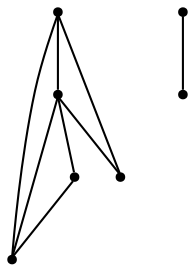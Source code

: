 graph {
  node [shape=point,comment="{\"directed\":false,\"doi\":\"10.1007/3-540-44541-2_25\",\"figure\":\"? (1)\"}"]

  v0 [pos="955.2500089009604,2110.821428753081"]
  v1 [pos="817.0000076293946,1938.0714325677782"]
  v2 [pos="817.0000076293945,2283.5714567275277"]
  v3 [pos="834.2500050862631,2145.3214236668177"]
  v4 [pos="920.7500298817954,2214.5714669000536"]
  v5 [pos="713.2499853769939,2007.3214122227264"]
  v6 [pos="678.7499904632568,2110.821428753081"]

  v2 -- v0 [id="-3",pos="817.0000076293945,2283.5714567275277 1024.2374420166016,2283.546438671294 1024.2374420166016,2283.546438671294 1024.2374420166016,2283.546438671294 1024.2374420166016,2110.863104320708 1024.2374420166016,2110.863104320708 1024.2374420166016,2110.863104320708 955.2500089009604,2110.821428753081 955.2500089009604,2110.821428753081 955.2500089009604,2110.821428753081"]
  v0 -- v6 [id="-5",pos="955.2500089009604,2110.821428753081 955.1625569661459,1800.0340688796273 955.1625569661459,1800.0340688796273 955.1625569661459,1800.0340688796273 678.8708368937175,1800.0340688796273 678.8708368937175,1800.0340688796273 678.8708368937175,1800.0340688796273 678.7499904632568,2110.821428753081 678.7499904632568,2110.821428753081 678.7499904632568,2110.821428753081"]
  v4 -- v1 [id="-7",pos="920.7500298817954,2214.5714669000536 920.629119873047,2128.133891877674 920.629119873047,2128.133891877674 920.629119873047,2128.133891877674 817.0166651407878,2024.5213735671273 817.0166651407878,2024.5213735671273 817.0166651407878,2024.5213735671273 817.0000076293946,1938.0714325677782 817.0000076293946,1938.0714325677782 817.0000076293946,1938.0714325677782"]
  v6 -- v2 [id="-10",pos="678.7499904632568,2110.821428753081 609.7958246866863,2110.863104320708 609.7958246866863,2110.863104320708 609.7958246866863,2110.863104320708 609.7958246866863,2283.546438671294 609.7958246866863,2283.546438671294 609.7958246866863,2283.546438671294 817.0000076293945,2283.5714567275277 817.0000076293945,2283.5714567275277 817.0000076293945,2283.5714567275277"]
  v6 -- v1 [id="-14",pos="678.7499904632568,2110.821428753081 747.9458491007488,2110.863104320708 747.9458491007488,2110.863104320708 747.9458491007488,2110.863104320708 747.9458491007488,1938.179769970122 747.9458491007488,1938.179769970122 747.9458491007488,1938.179769970122 817.0000076293946,1938.0714325677782 817.0000076293946,1938.0714325677782 817.0000076293946,1938.0714325677782"]
  v5 -- v3 [id="-16",pos="713.2499853769939,2007.3214122227264 782.4791590372722,2007.2547821771532 782.4791590372722,2007.2547821771532 782.4791590372722,2007.2547821771532 782.4791590372722,2093.5963857741585 782.4791590372722,2093.5963857741585 782.4791590372722,2093.5963857741585 834.2500050862631,2145.3214236668177 834.2500050862631,2145.3214236668177 834.2500050862631,2145.3214236668177"]
  v6 -- v4 [id="-18",pos="678.7499904632568,2110.821428753081 730.6749979654949,2162.6673289707733 730.6749979654949,2162.6673289707733 730.6749979654949,2162.6673289707733 868.8208262125652,2162.6673289707733 868.8208262125652,2162.6673289707733 868.8208262125652,2162.6673289707733 920.7500298817954,2214.5714669000536 920.7500298817954,2214.5714669000536 920.7500298817954,2214.5714669000536"]
  v0 -- v1 [id="-24",pos="955.2500089009604,2110.821428753081 886.0916773478191,2110.863104320708 886.0916773478191,2110.863104320708 886.0916773478191,2110.863104320708 886.0916773478191,1938.179769970122 886.0916773478191,1938.179769970122 886.0916773478191,1938.179769970122 817.0000076293946,1938.0714325677782 817.0000076293946,1938.0714325677782 817.0000076293946,1938.0714325677782"]
}